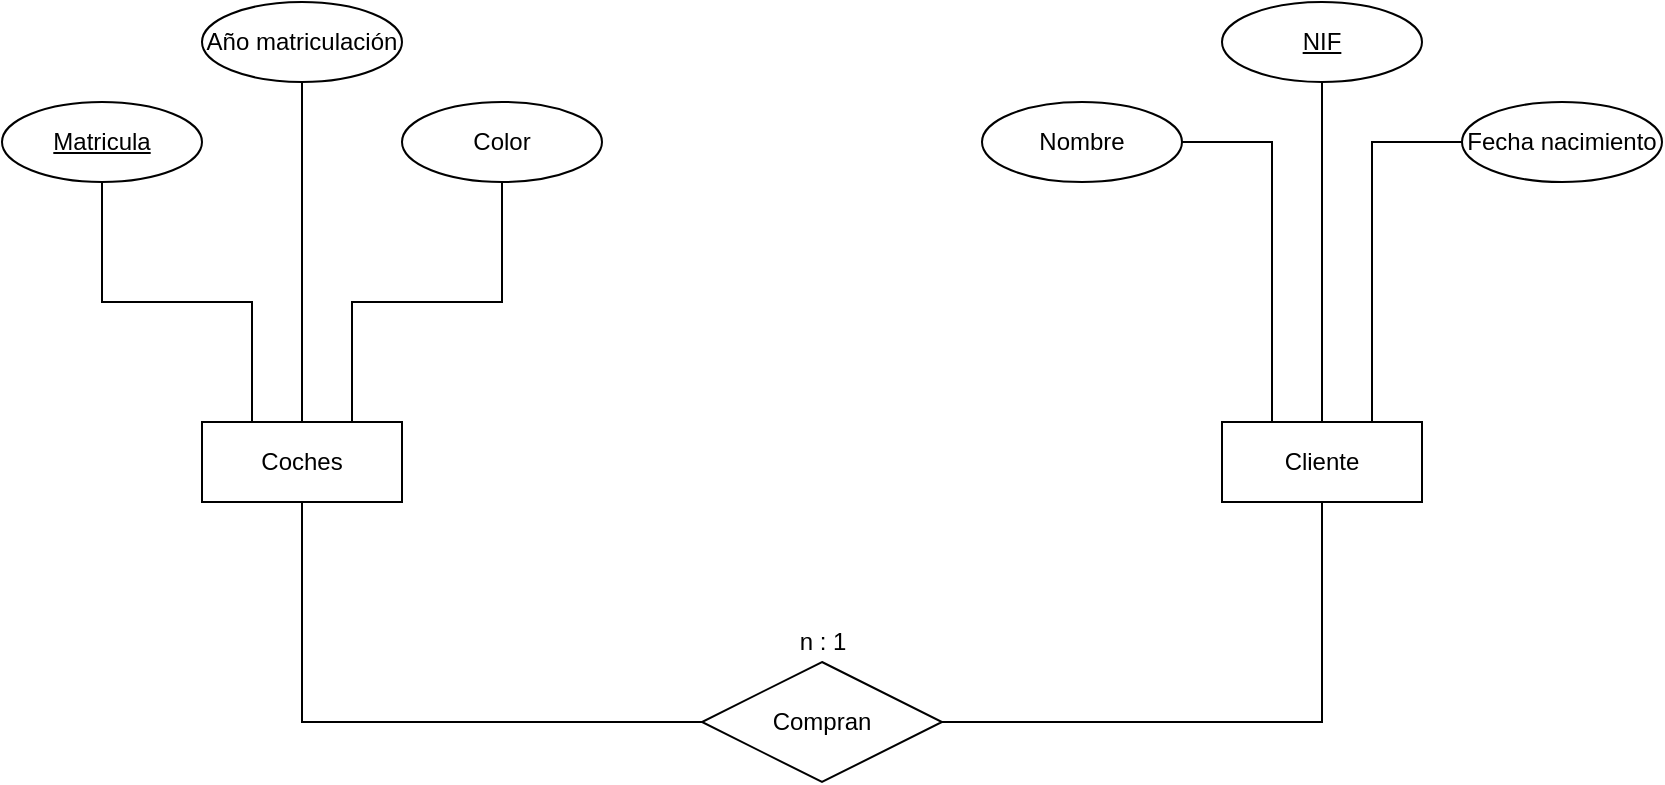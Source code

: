 <mxfile version="13.7.9" type="device"><diagram id="7hg5qgd4dswAgZc3TMoZ" name="Página-1"><mxGraphModel dx="852" dy="494" grid="1" gridSize="10" guides="1" tooltips="1" connect="1" arrows="1" fold="1" page="1" pageScale="1" pageWidth="827" pageHeight="1169" math="0" shadow="0"><root><mxCell id="0"/><mxCell id="1" parent="0"/><mxCell id="urGC7-NDP66GUnAQZ5Yx-1" value="Coches" style="whiteSpace=wrap;html=1;align=center;" parent="1" vertex="1"><mxGeometry x="110" y="240" width="100" height="40" as="geometry"/></mxCell><mxCell id="urGC7-NDP66GUnAQZ5Yx-2" value="Cliente" style="whiteSpace=wrap;html=1;align=center;" parent="1" vertex="1"><mxGeometry x="620" y="240" width="100" height="40" as="geometry"/></mxCell><mxCell id="urGC7-NDP66GUnAQZ5Yx-4" style="edgeStyle=orthogonalEdgeStyle;rounded=0;orthogonalLoop=1;jettySize=auto;html=1;entryX=0.5;entryY=1;entryDx=0;entryDy=0;endArrow=none;endFill=0;" parent="1" source="urGC7-NDP66GUnAQZ5Yx-3" target="urGC7-NDP66GUnAQZ5Yx-1" edge="1"><mxGeometry relative="1" as="geometry"/></mxCell><mxCell id="urGC7-NDP66GUnAQZ5Yx-5" style="edgeStyle=orthogonalEdgeStyle;rounded=0;orthogonalLoop=1;jettySize=auto;html=1;exitX=1;exitY=0.5;exitDx=0;exitDy=0;entryX=0.5;entryY=1;entryDx=0;entryDy=0;endArrow=none;endFill=0;" parent="1" source="urGC7-NDP66GUnAQZ5Yx-3" target="urGC7-NDP66GUnAQZ5Yx-2" edge="1"><mxGeometry relative="1" as="geometry"/></mxCell><mxCell id="urGC7-NDP66GUnAQZ5Yx-3" value="Compran" style="shape=rhombus;perimeter=rhombusPerimeter;whiteSpace=wrap;html=1;align=center;" parent="1" vertex="1"><mxGeometry x="360" y="360" width="120" height="60" as="geometry"/></mxCell><mxCell id="urGC7-NDP66GUnAQZ5Yx-9" style="edgeStyle=orthogonalEdgeStyle;rounded=0;orthogonalLoop=1;jettySize=auto;html=1;entryX=0.25;entryY=0;entryDx=0;entryDy=0;endArrow=none;endFill=0;" parent="1" source="urGC7-NDP66GUnAQZ5Yx-6" target="urGC7-NDP66GUnAQZ5Yx-1" edge="1"><mxGeometry relative="1" as="geometry"/></mxCell><mxCell id="urGC7-NDP66GUnAQZ5Yx-6" value="Matricula" style="ellipse;whiteSpace=wrap;html=1;align=center;fontStyle=4;" parent="1" vertex="1"><mxGeometry x="10" y="80" width="100" height="40" as="geometry"/></mxCell><mxCell id="urGC7-NDP66GUnAQZ5Yx-10" style="edgeStyle=orthogonalEdgeStyle;rounded=0;orthogonalLoop=1;jettySize=auto;html=1;entryX=0.5;entryY=0;entryDx=0;entryDy=0;endArrow=none;endFill=0;" parent="1" source="urGC7-NDP66GUnAQZ5Yx-7" target="urGC7-NDP66GUnAQZ5Yx-1" edge="1"><mxGeometry relative="1" as="geometry"/></mxCell><mxCell id="urGC7-NDP66GUnAQZ5Yx-7" value="Año matriculación" style="ellipse;whiteSpace=wrap;html=1;align=center;" parent="1" vertex="1"><mxGeometry x="110" y="30" width="100" height="40" as="geometry"/></mxCell><mxCell id="urGC7-NDP66GUnAQZ5Yx-11" style="edgeStyle=orthogonalEdgeStyle;rounded=0;orthogonalLoop=1;jettySize=auto;html=1;exitX=0.5;exitY=1;exitDx=0;exitDy=0;entryX=0.75;entryY=0;entryDx=0;entryDy=0;endArrow=none;endFill=0;" parent="1" source="urGC7-NDP66GUnAQZ5Yx-8" target="urGC7-NDP66GUnAQZ5Yx-1" edge="1"><mxGeometry relative="1" as="geometry"/></mxCell><mxCell id="urGC7-NDP66GUnAQZ5Yx-8" value="Color" style="ellipse;whiteSpace=wrap;html=1;align=center;" parent="1" vertex="1"><mxGeometry x="210" y="80" width="100" height="40" as="geometry"/></mxCell><mxCell id="urGC7-NDP66GUnAQZ5Yx-17" style="edgeStyle=orthogonalEdgeStyle;rounded=0;orthogonalLoop=1;jettySize=auto;html=1;entryX=0.25;entryY=0;entryDx=0;entryDy=0;endArrow=none;endFill=0;" parent="1" source="urGC7-NDP66GUnAQZ5Yx-13" target="urGC7-NDP66GUnAQZ5Yx-2" edge="1"><mxGeometry relative="1" as="geometry"/></mxCell><mxCell id="urGC7-NDP66GUnAQZ5Yx-13" value="Nombre" style="ellipse;whiteSpace=wrap;html=1;align=center;" parent="1" vertex="1"><mxGeometry x="500" y="80" width="100" height="40" as="geometry"/></mxCell><mxCell id="urGC7-NDP66GUnAQZ5Yx-18" style="edgeStyle=orthogonalEdgeStyle;rounded=0;orthogonalLoop=1;jettySize=auto;html=1;entryX=0.75;entryY=0;entryDx=0;entryDy=0;endArrow=none;endFill=0;" parent="1" source="urGC7-NDP66GUnAQZ5Yx-14" target="urGC7-NDP66GUnAQZ5Yx-2" edge="1"><mxGeometry relative="1" as="geometry"/></mxCell><mxCell id="urGC7-NDP66GUnAQZ5Yx-14" value="Fecha nacimiento" style="ellipse;whiteSpace=wrap;html=1;align=center;" parent="1" vertex="1"><mxGeometry x="740" y="80" width="100" height="40" as="geometry"/></mxCell><mxCell id="urGC7-NDP66GUnAQZ5Yx-16" style="edgeStyle=orthogonalEdgeStyle;rounded=0;orthogonalLoop=1;jettySize=auto;html=1;entryX=0.5;entryY=0;entryDx=0;entryDy=0;endArrow=none;endFill=0;" parent="1" source="urGC7-NDP66GUnAQZ5Yx-15" target="urGC7-NDP66GUnAQZ5Yx-2" edge="1"><mxGeometry relative="1" as="geometry"/></mxCell><mxCell id="urGC7-NDP66GUnAQZ5Yx-15" value="NIF" style="ellipse;whiteSpace=wrap;html=1;align=center;fontStyle=4;" parent="1" vertex="1"><mxGeometry x="620" y="30" width="100" height="40" as="geometry"/></mxCell><mxCell id="iG4F2yIimrYL0v2NBdOT-1" value="n : 1" style="text;html=1;resizable=0;autosize=1;align=center;verticalAlign=middle;points=[];fillColor=none;strokeColor=none;rounded=0;" vertex="1" parent="1"><mxGeometry x="400" y="340" width="40" height="20" as="geometry"/></mxCell></root></mxGraphModel></diagram></mxfile>